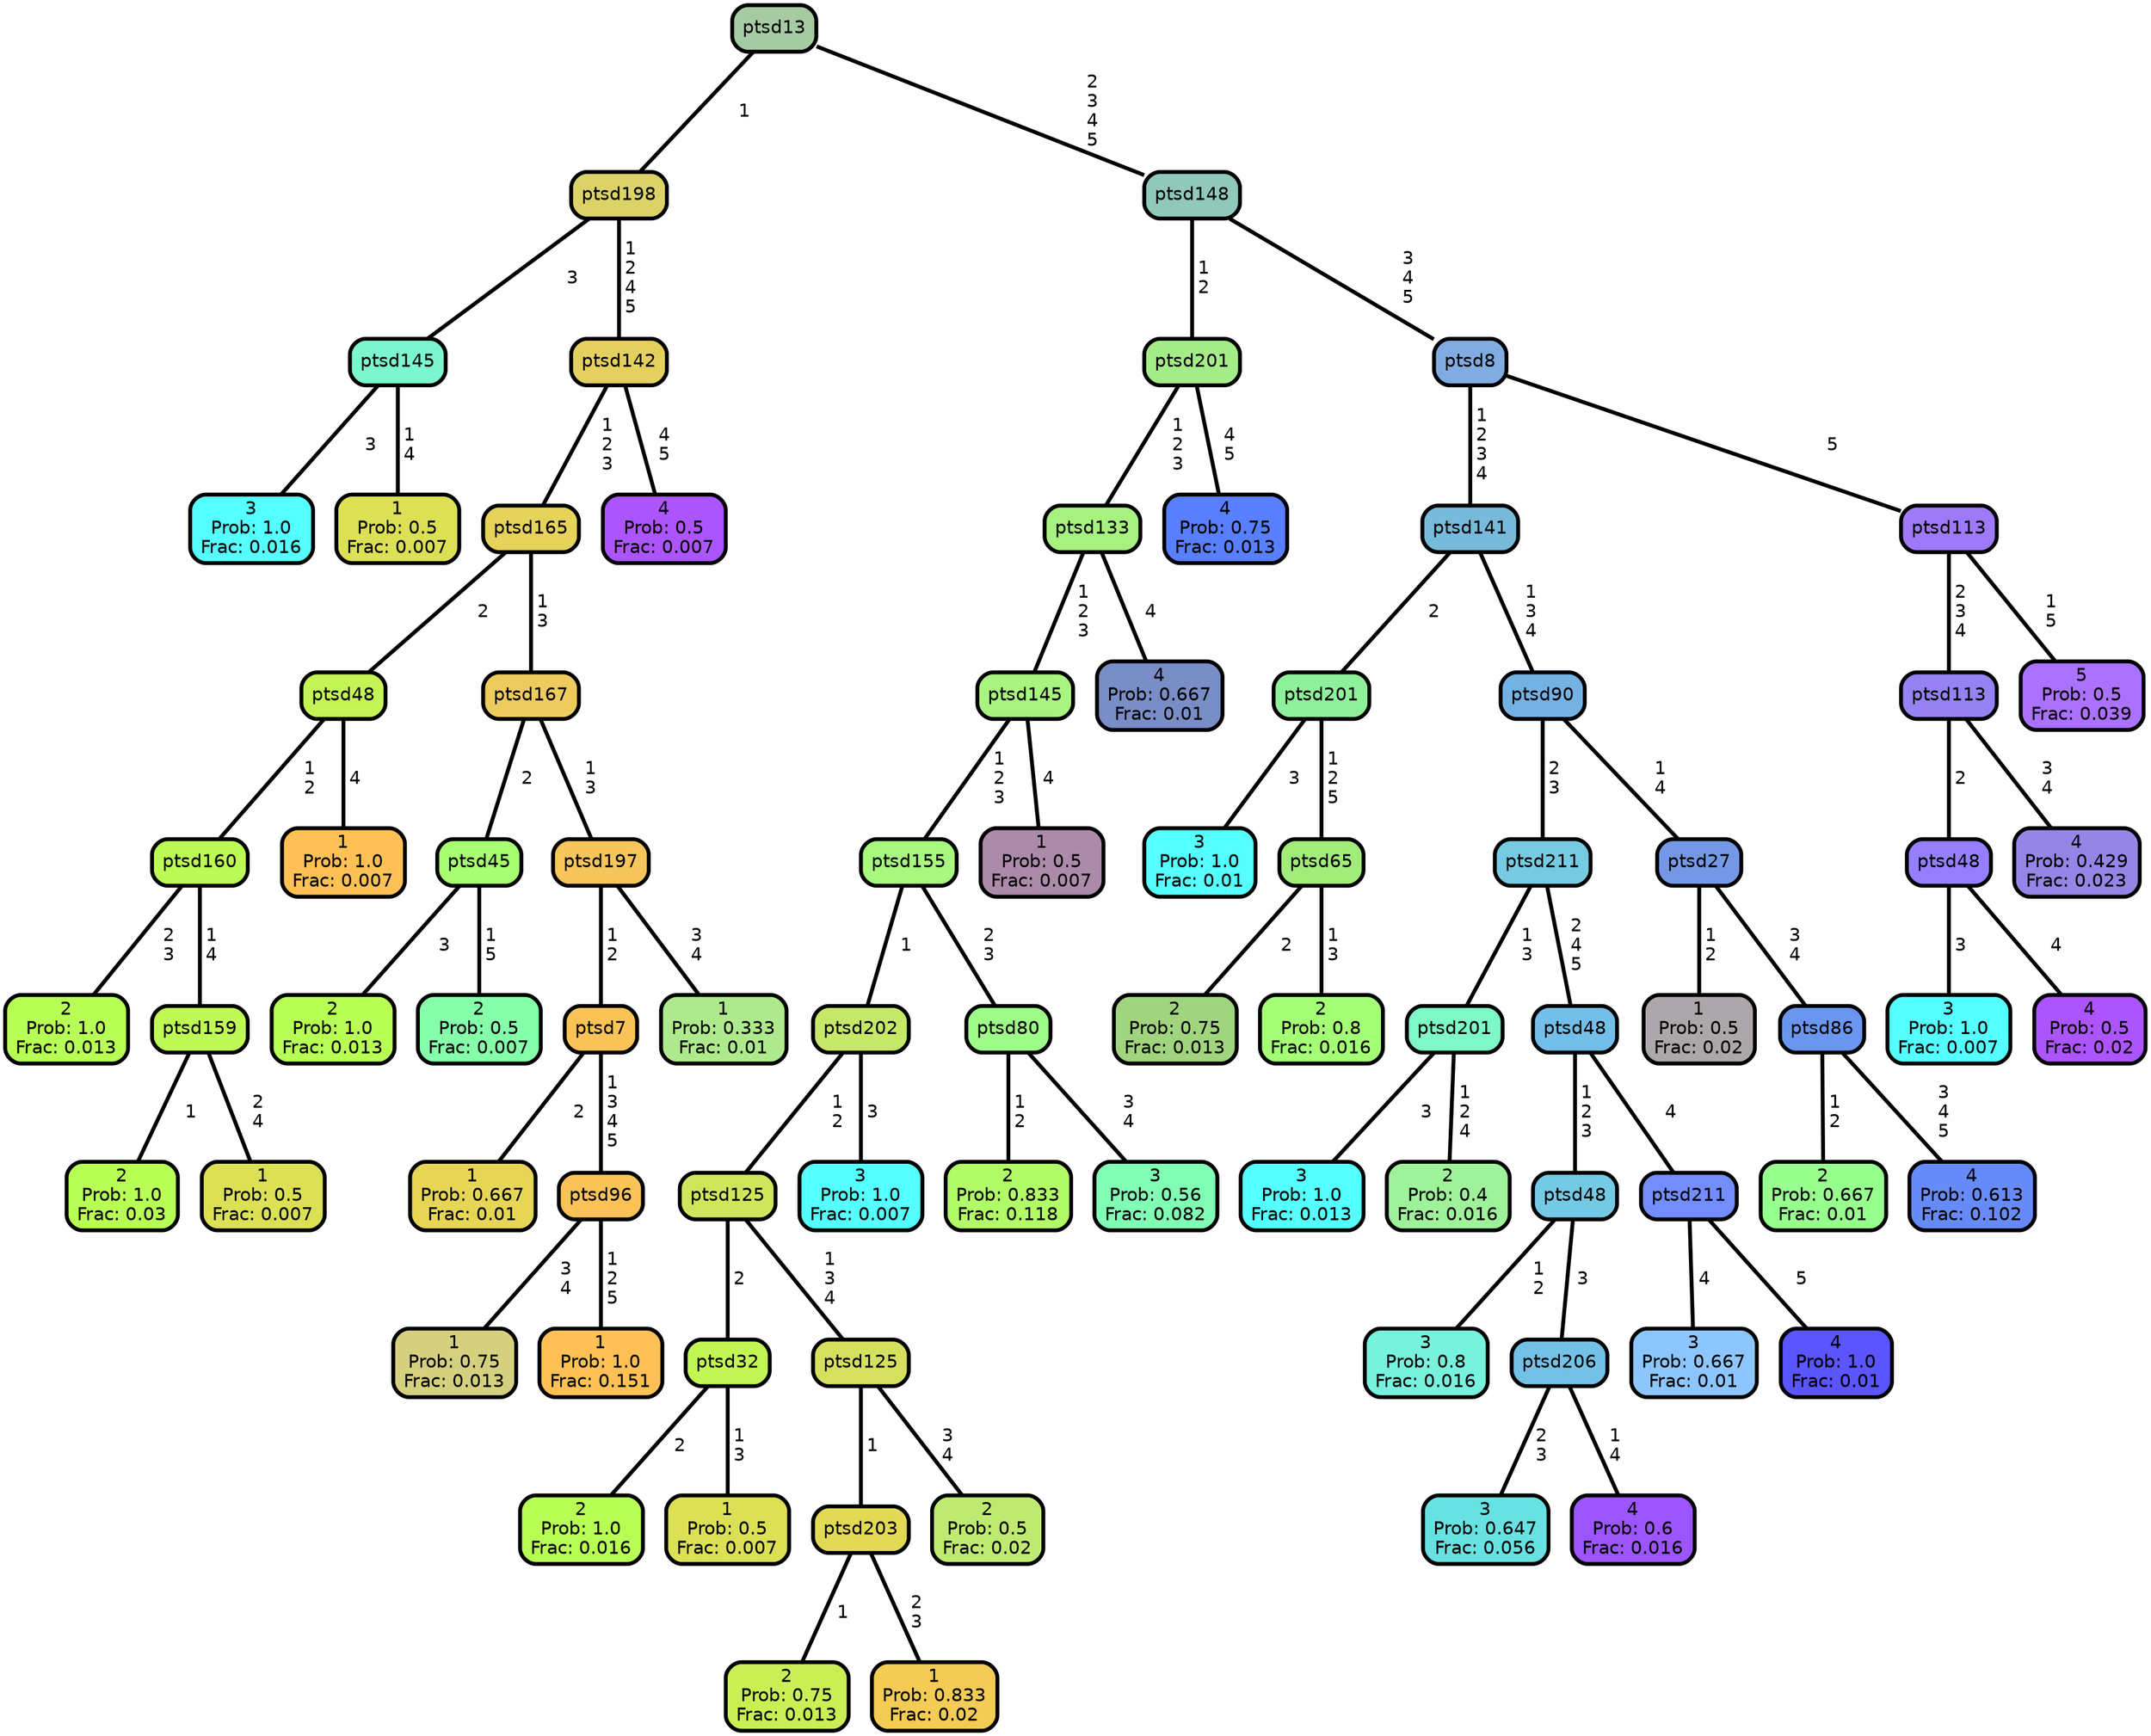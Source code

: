 graph Tree {
node [shape=box, style="filled, rounded",color="black",penwidth="3",fontcolor="black",                 fontname=helvetica] ;
graph [ranksep="0 equally", splines=straight,                 bgcolor=transparent, dpi=200] ;
edge [fontname=helvetica, color=black] ;
0 [label="3
Prob: 1.0
Frac: 0.016", fillcolor="#55ffff"] ;
1 [label="ptsd145", fillcolor="#7bf6ce"] ;
2 [label="1
Prob: 0.5
Frac: 0.007", fillcolor="#dbe055"] ;
3 [label="ptsd198", fillcolor="#dbd368"] ;
4 [label="2
Prob: 1.0
Frac: 0.013", fillcolor="#b8ff55"] ;
5 [label="ptsd160", fillcolor="#bcfa55"] ;
6 [label="2
Prob: 1.0
Frac: 0.03", fillcolor="#b8ff55"] ;
7 [label="ptsd159", fillcolor="#bef955"] ;
8 [label="1
Prob: 0.5
Frac: 0.007", fillcolor="#dbe055"] ;
9 [label="ptsd48", fillcolor="#c4f455"] ;
10 [label="1
Prob: 1.0
Frac: 0.007", fillcolor="#ffc155"] ;
11 [label="ptsd165", fillcolor="#e5d35b"] ;
12 [label="2
Prob: 1.0
Frac: 0.013", fillcolor="#b8ff55"] ;
13 [label="ptsd45", fillcolor="#a7ff71"] ;
14 [label="2
Prob: 0.5
Frac: 0.007", fillcolor="#86ffaa"] ;
15 [label="ptsd167", fillcolor="#eecb5d"] ;
16 [label="1
Prob: 0.667
Frac: 0.01", fillcolor="#e7d555"] ;
17 [label="ptsd7", fillcolor="#fac358"] ;
18 [label="1
Prob: 0.75
Frac: 0.013", fillcolor="#d4d07f"] ;
19 [label="ptsd96", fillcolor="#fbc258"] ;
20 [label="1
Prob: 1.0
Frac: 0.151", fillcolor="#ffc155"] ;
21 [label="ptsd197", fillcolor="#f6c55b"] ;
22 [label="1
Prob: 0.333
Frac: 0.01", fillcolor="#aeea8d"] ;
23 [label="ptsd142", fillcolor="#e4d05f"] ;
24 [label="4
Prob: 0.5
Frac: 0.007", fillcolor="#ac55ff"] ;
25 [label="ptsd13", fillcolor="#a6cba2"] ;
26 [label="2
Prob: 1.0
Frac: 0.016", fillcolor="#b8ff55"] ;
27 [label="ptsd32", fillcolor="#c2f655"] ;
28 [label="1
Prob: 0.5
Frac: 0.007", fillcolor="#dbe055"] ;
29 [label="ptsd125", fillcolor="#cfe65c"] ;
30 [label="2
Prob: 0.75
Frac: 0.013", fillcolor="#c9ef55"] ;
31 [label="ptsd203", fillcolor="#e2d955"] ;
32 [label="1
Prob: 0.833
Frac: 0.02", fillcolor="#f3cb55"] ;
33 [label="ptsd125", fillcolor="#d5e05f"] ;
34 [label="2
Prob: 0.5
Frac: 0.02", fillcolor="#bfea71"] ;
35 [label="ptsd202", fillcolor="#c5e869"] ;
36 [label="3
Prob: 1.0
Frac: 0.007", fillcolor="#55ffff"] ;
37 [label="ptsd155", fillcolor="#a8f77e"] ;
38 [label="2
Prob: 0.833
Frac: 0.118", fillcolor="#b0fb67"] ;
39 [label="ptsd80", fillcolor="#9dfc87"] ;
40 [label="3
Prob: 0.56
Frac: 0.082", fillcolor="#80ffb4"] ;
41 [label="ptsd145", fillcolor="#a8f47f"] ;
42 [label="1
Prob: 0.5
Frac: 0.007", fillcolor="#ac8baa"] ;
43 [label="ptsd133", fillcolor="#a7f181"] ;
44 [label="4
Prob: 0.667
Frac: 0.01", fillcolor="#798dc6"] ;
45 [label="ptsd201", fillcolor="#a4ec87"] ;
46 [label="4
Prob: 0.75
Frac: 0.013", fillcolor="#587fff"] ;
47 [label="ptsd148", fillcolor="#90c8b9"] ;
48 [label="3
Prob: 1.0
Frac: 0.01", fillcolor="#55ffff"] ;
49 [label="ptsd201", fillcolor="#8ff09b"] ;
50 [label="2
Prob: 0.75
Frac: 0.013", fillcolor="#a0d47f"] ;
51 [label="ptsd65", fillcolor="#a2ec7a"] ;
52 [label="2
Prob: 0.8
Frac: 0.016", fillcolor="#a4ff77"] ;
53 [label="ptsd141", fillcolor="#78bada"] ;
54 [label="3
Prob: 1.0
Frac: 0.013", fillcolor="#55ffff"] ;
55 [label="ptsd201", fillcolor="#7df8c6"] ;
56 [label="2
Prob: 0.4
Frac: 0.016", fillcolor="#9ef299"] ;
57 [label="ptsd211", fillcolor="#76cbe2"] ;
58 [label="3
Prob: 0.8
Frac: 0.016", fillcolor="#77f2dd"] ;
59 [label="ptsd48", fillcolor="#74cae5"] ;
60 [label="3
Prob: 0.647
Frac: 0.056", fillcolor="#67e1e1"] ;
61 [label="ptsd206", fillcolor="#73c1e7"] ;
62 [label="4
Prob: 0.6
Frac: 0.016", fillcolor="#9c55ff"] ;
63 [label="ptsd48", fillcolor="#73bfea"] ;
64 [label="3
Prob: 0.667
Frac: 0.01", fillcolor="#8dc6ff"] ;
65 [label="ptsd211", fillcolor="#738dff"] ;
66 [label="4
Prob: 1.0
Frac: 0.01", fillcolor="#5a55ff"] ;
67 [label="ptsd90", fillcolor="#75b2e4"] ;
68 [label="1
Prob: 0.5
Frac: 0.02", fillcolor="#aba7aa"] ;
69 [label="ptsd27", fillcolor="#7498e5"] ;
70 [label="2
Prob: 0.667
Frac: 0.01", fillcolor="#97ff8d"] ;
71 [label="ptsd86", fillcolor="#6a96f0"] ;
72 [label="4
Prob: 0.613
Frac: 0.102", fillcolor="#668bf9"] ;
73 [label="ptsd8", fillcolor="#81ace1"] ;
74 [label="3
Prob: 1.0
Frac: 0.007", fillcolor="#55ffff"] ;
75 [label="ptsd48", fillcolor="#967fff"] ;
76 [label="4
Prob: 0.5
Frac: 0.02", fillcolor="#ac55ff"] ;
77 [label="ptsd113", fillcolor="#9682f3"] ;
78 [label="4
Prob: 0.429
Frac: 0.023", fillcolor="#9585e6"] ;
79 [label="ptsd113", fillcolor="#9f7af8"] ;
80 [label="5
Prob: 0.5
Frac: 0.039", fillcolor="#ab71ff"] ;
1 -- 0 [label=" 3",penwidth=3] ;
1 -- 2 [label=" 1\n 4",penwidth=3] ;
3 -- 1 [label=" 3",penwidth=3] ;
3 -- 23 [label=" 1\n 2\n 4\n 5",penwidth=3] ;
5 -- 4 [label=" 2\n 3",penwidth=3] ;
5 -- 7 [label=" 1\n 4",penwidth=3] ;
7 -- 6 [label=" 1",penwidth=3] ;
7 -- 8 [label=" 2\n 4",penwidth=3] ;
9 -- 5 [label=" 1\n 2",penwidth=3] ;
9 -- 10 [label=" 4",penwidth=3] ;
11 -- 9 [label=" 2",penwidth=3] ;
11 -- 15 [label=" 1\n 3",penwidth=3] ;
13 -- 12 [label=" 3",penwidth=3] ;
13 -- 14 [label=" 1\n 5",penwidth=3] ;
15 -- 13 [label=" 2",penwidth=3] ;
15 -- 21 [label=" 1\n 3",penwidth=3] ;
17 -- 16 [label=" 2",penwidth=3] ;
17 -- 19 [label=" 1\n 3\n 4\n 5",penwidth=3] ;
19 -- 18 [label=" 3\n 4",penwidth=3] ;
19 -- 20 [label=" 1\n 2\n 5",penwidth=3] ;
21 -- 17 [label=" 1\n 2",penwidth=3] ;
21 -- 22 [label=" 3\n 4",penwidth=3] ;
23 -- 11 [label=" 1\n 2\n 3",penwidth=3] ;
23 -- 24 [label=" 4\n 5",penwidth=3] ;
25 -- 3 [label=" 1",penwidth=3] ;
25 -- 47 [label=" 2\n 3\n 4\n 5",penwidth=3] ;
27 -- 26 [label=" 2",penwidth=3] ;
27 -- 28 [label=" 1\n 3",penwidth=3] ;
29 -- 27 [label=" 2",penwidth=3] ;
29 -- 33 [label=" 1\n 3\n 4",penwidth=3] ;
31 -- 30 [label=" 1",penwidth=3] ;
31 -- 32 [label=" 2\n 3",penwidth=3] ;
33 -- 31 [label=" 1",penwidth=3] ;
33 -- 34 [label=" 3\n 4",penwidth=3] ;
35 -- 29 [label=" 1\n 2",penwidth=3] ;
35 -- 36 [label=" 3",penwidth=3] ;
37 -- 35 [label=" 1",penwidth=3] ;
37 -- 39 [label=" 2\n 3",penwidth=3] ;
39 -- 38 [label=" 1\n 2",penwidth=3] ;
39 -- 40 [label=" 3\n 4",penwidth=3] ;
41 -- 37 [label=" 1\n 2\n 3",penwidth=3] ;
41 -- 42 [label=" 4",penwidth=3] ;
43 -- 41 [label=" 1\n 2\n 3",penwidth=3] ;
43 -- 44 [label=" 4",penwidth=3] ;
45 -- 43 [label=" 1\n 2\n 3",penwidth=3] ;
45 -- 46 [label=" 4\n 5",penwidth=3] ;
47 -- 45 [label=" 1\n 2",penwidth=3] ;
47 -- 73 [label=" 3\n 4\n 5",penwidth=3] ;
49 -- 48 [label=" 3",penwidth=3] ;
49 -- 51 [label=" 1\n 2\n 5",penwidth=3] ;
51 -- 50 [label=" 2",penwidth=3] ;
51 -- 52 [label=" 1\n 3",penwidth=3] ;
53 -- 49 [label=" 2",penwidth=3] ;
53 -- 67 [label=" 1\n 3\n 4",penwidth=3] ;
55 -- 54 [label=" 3",penwidth=3] ;
55 -- 56 [label=" 1\n 2\n 4",penwidth=3] ;
57 -- 55 [label=" 1\n 3",penwidth=3] ;
57 -- 63 [label=" 2\n 4\n 5",penwidth=3] ;
59 -- 58 [label=" 1\n 2",penwidth=3] ;
59 -- 61 [label=" 3",penwidth=3] ;
61 -- 60 [label=" 2\n 3",penwidth=3] ;
61 -- 62 [label=" 1\n 4",penwidth=3] ;
63 -- 59 [label=" 1\n 2\n 3",penwidth=3] ;
63 -- 65 [label=" 4",penwidth=3] ;
65 -- 64 [label=" 4",penwidth=3] ;
65 -- 66 [label=" 5",penwidth=3] ;
67 -- 57 [label=" 2\n 3",penwidth=3] ;
67 -- 69 [label=" 1\n 4",penwidth=3] ;
69 -- 68 [label=" 1\n 2",penwidth=3] ;
69 -- 71 [label=" 3\n 4",penwidth=3] ;
71 -- 70 [label=" 1\n 2",penwidth=3] ;
71 -- 72 [label=" 3\n 4\n 5",penwidth=3] ;
73 -- 53 [label=" 1\n 2\n 3\n 4",penwidth=3] ;
73 -- 79 [label=" 5",penwidth=3] ;
75 -- 74 [label=" 3",penwidth=3] ;
75 -- 76 [label=" 4",penwidth=3] ;
77 -- 75 [label=" 2",penwidth=3] ;
77 -- 78 [label=" 3\n 4",penwidth=3] ;
79 -- 77 [label=" 2\n 3\n 4",penwidth=3] ;
79 -- 80 [label=" 1\n 5",penwidth=3] ;
{rank = same;}}